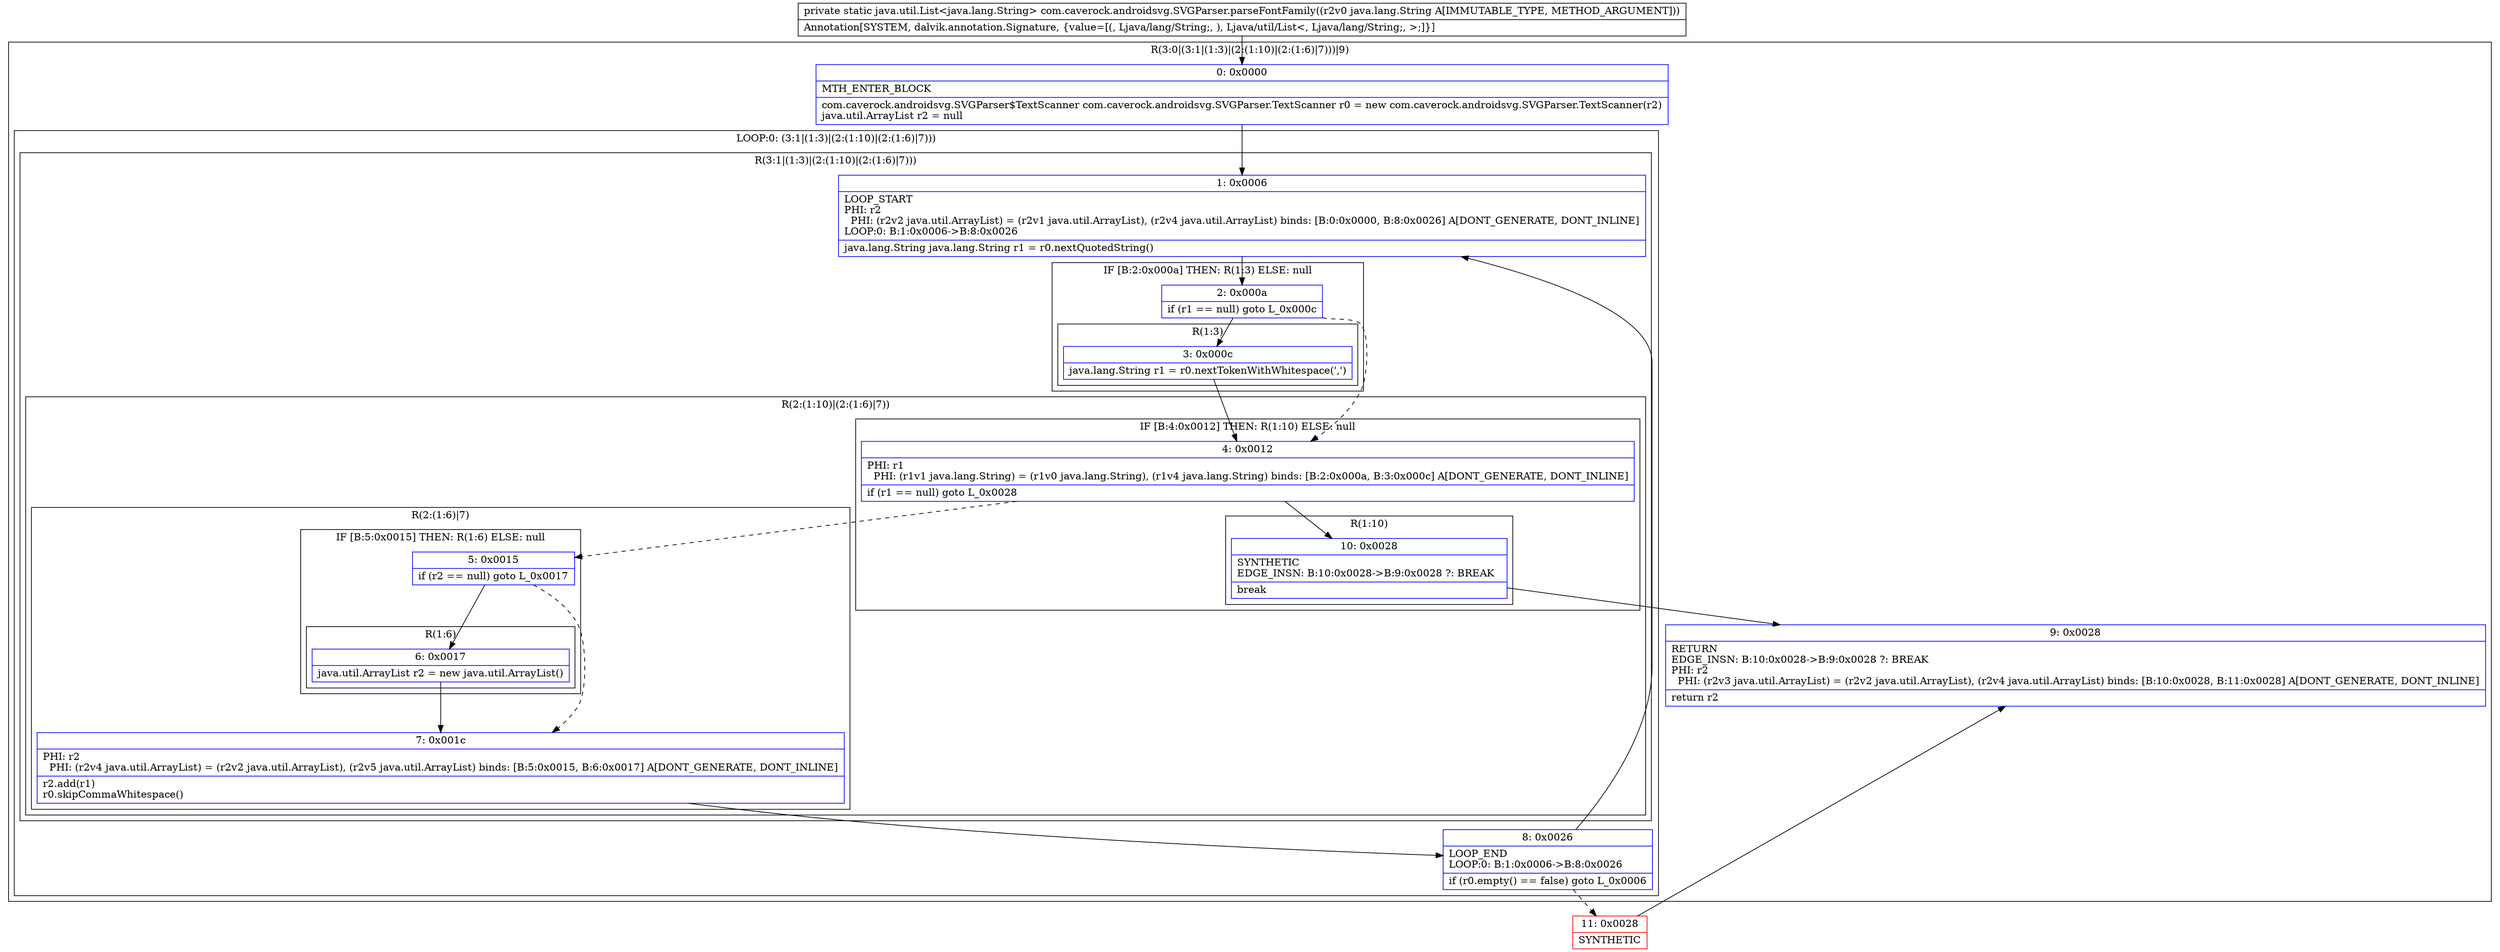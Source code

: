 digraph "CFG forcom.caverock.androidsvg.SVGParser.parseFontFamily(Ljava\/lang\/String;)Ljava\/util\/List;" {
subgraph cluster_Region_1622136926 {
label = "R(3:0|(3:1|(1:3)|(2:(1:10)|(2:(1:6)|7)))|9)";
node [shape=record,color=blue];
Node_0 [shape=record,label="{0\:\ 0x0000|MTH_ENTER_BLOCK\l|com.caverock.androidsvg.SVGParser$TextScanner com.caverock.androidsvg.SVGParser.TextScanner r0 = new com.caverock.androidsvg.SVGParser.TextScanner(r2)\ljava.util.ArrayList r2 = null\l}"];
subgraph cluster_LoopRegion_1367785079 {
label = "LOOP:0: (3:1|(1:3)|(2:(1:10)|(2:(1:6)|7)))";
node [shape=record,color=blue];
Node_8 [shape=record,label="{8\:\ 0x0026|LOOP_END\lLOOP:0: B:1:0x0006\-\>B:8:0x0026\l|if (r0.empty() == false) goto L_0x0006\l}"];
subgraph cluster_Region_1866420991 {
label = "R(3:1|(1:3)|(2:(1:10)|(2:(1:6)|7)))";
node [shape=record,color=blue];
Node_1 [shape=record,label="{1\:\ 0x0006|LOOP_START\lPHI: r2 \l  PHI: (r2v2 java.util.ArrayList) = (r2v1 java.util.ArrayList), (r2v4 java.util.ArrayList) binds: [B:0:0x0000, B:8:0x0026] A[DONT_GENERATE, DONT_INLINE]\lLOOP:0: B:1:0x0006\-\>B:8:0x0026\l|java.lang.String java.lang.String r1 = r0.nextQuotedString()\l}"];
subgraph cluster_IfRegion_1880325346 {
label = "IF [B:2:0x000a] THEN: R(1:3) ELSE: null";
node [shape=record,color=blue];
Node_2 [shape=record,label="{2\:\ 0x000a|if (r1 == null) goto L_0x000c\l}"];
subgraph cluster_Region_421783878 {
label = "R(1:3)";
node [shape=record,color=blue];
Node_3 [shape=record,label="{3\:\ 0x000c|java.lang.String r1 = r0.nextTokenWithWhitespace(',')\l}"];
}
}
subgraph cluster_Region_500269605 {
label = "R(2:(1:10)|(2:(1:6)|7))";
node [shape=record,color=blue];
subgraph cluster_IfRegion_1924777467 {
label = "IF [B:4:0x0012] THEN: R(1:10) ELSE: null";
node [shape=record,color=blue];
Node_4 [shape=record,label="{4\:\ 0x0012|PHI: r1 \l  PHI: (r1v1 java.lang.String) = (r1v0 java.lang.String), (r1v4 java.lang.String) binds: [B:2:0x000a, B:3:0x000c] A[DONT_GENERATE, DONT_INLINE]\l|if (r1 == null) goto L_0x0028\l}"];
subgraph cluster_Region_89669029 {
label = "R(1:10)";
node [shape=record,color=blue];
Node_10 [shape=record,label="{10\:\ 0x0028|SYNTHETIC\lEDGE_INSN: B:10:0x0028\-\>B:9:0x0028 ?: BREAK  \l|break\l}"];
}
}
subgraph cluster_Region_131116820 {
label = "R(2:(1:6)|7)";
node [shape=record,color=blue];
subgraph cluster_IfRegion_1987891890 {
label = "IF [B:5:0x0015] THEN: R(1:6) ELSE: null";
node [shape=record,color=blue];
Node_5 [shape=record,label="{5\:\ 0x0015|if (r2 == null) goto L_0x0017\l}"];
subgraph cluster_Region_1673645215 {
label = "R(1:6)";
node [shape=record,color=blue];
Node_6 [shape=record,label="{6\:\ 0x0017|java.util.ArrayList r2 = new java.util.ArrayList()\l}"];
}
}
Node_7 [shape=record,label="{7\:\ 0x001c|PHI: r2 \l  PHI: (r2v4 java.util.ArrayList) = (r2v2 java.util.ArrayList), (r2v5 java.util.ArrayList) binds: [B:5:0x0015, B:6:0x0017] A[DONT_GENERATE, DONT_INLINE]\l|r2.add(r1)\lr0.skipCommaWhitespace()\l}"];
}
}
}
}
Node_9 [shape=record,label="{9\:\ 0x0028|RETURN\lEDGE_INSN: B:10:0x0028\-\>B:9:0x0028 ?: BREAK  \lPHI: r2 \l  PHI: (r2v3 java.util.ArrayList) = (r2v2 java.util.ArrayList), (r2v4 java.util.ArrayList) binds: [B:10:0x0028, B:11:0x0028] A[DONT_GENERATE, DONT_INLINE]\l|return r2\l}"];
}
Node_11 [shape=record,color=red,label="{11\:\ 0x0028|SYNTHETIC\l}"];
MethodNode[shape=record,label="{private static java.util.List\<java.lang.String\> com.caverock.androidsvg.SVGParser.parseFontFamily((r2v0 java.lang.String A[IMMUTABLE_TYPE, METHOD_ARGUMENT]))  | Annotation[SYSTEM, dalvik.annotation.Signature, \{value=[(, Ljava\/lang\/String;, ), Ljava\/util\/List\<, Ljava\/lang\/String;, \>;]\}]\l}"];
MethodNode -> Node_0;
Node_0 -> Node_1;
Node_8 -> Node_1;
Node_8 -> Node_11[style=dashed];
Node_1 -> Node_2;
Node_2 -> Node_3;
Node_2 -> Node_4[style=dashed];
Node_3 -> Node_4;
Node_4 -> Node_5[style=dashed];
Node_4 -> Node_10;
Node_10 -> Node_9;
Node_5 -> Node_6;
Node_5 -> Node_7[style=dashed];
Node_6 -> Node_7;
Node_7 -> Node_8;
Node_11 -> Node_9;
}

